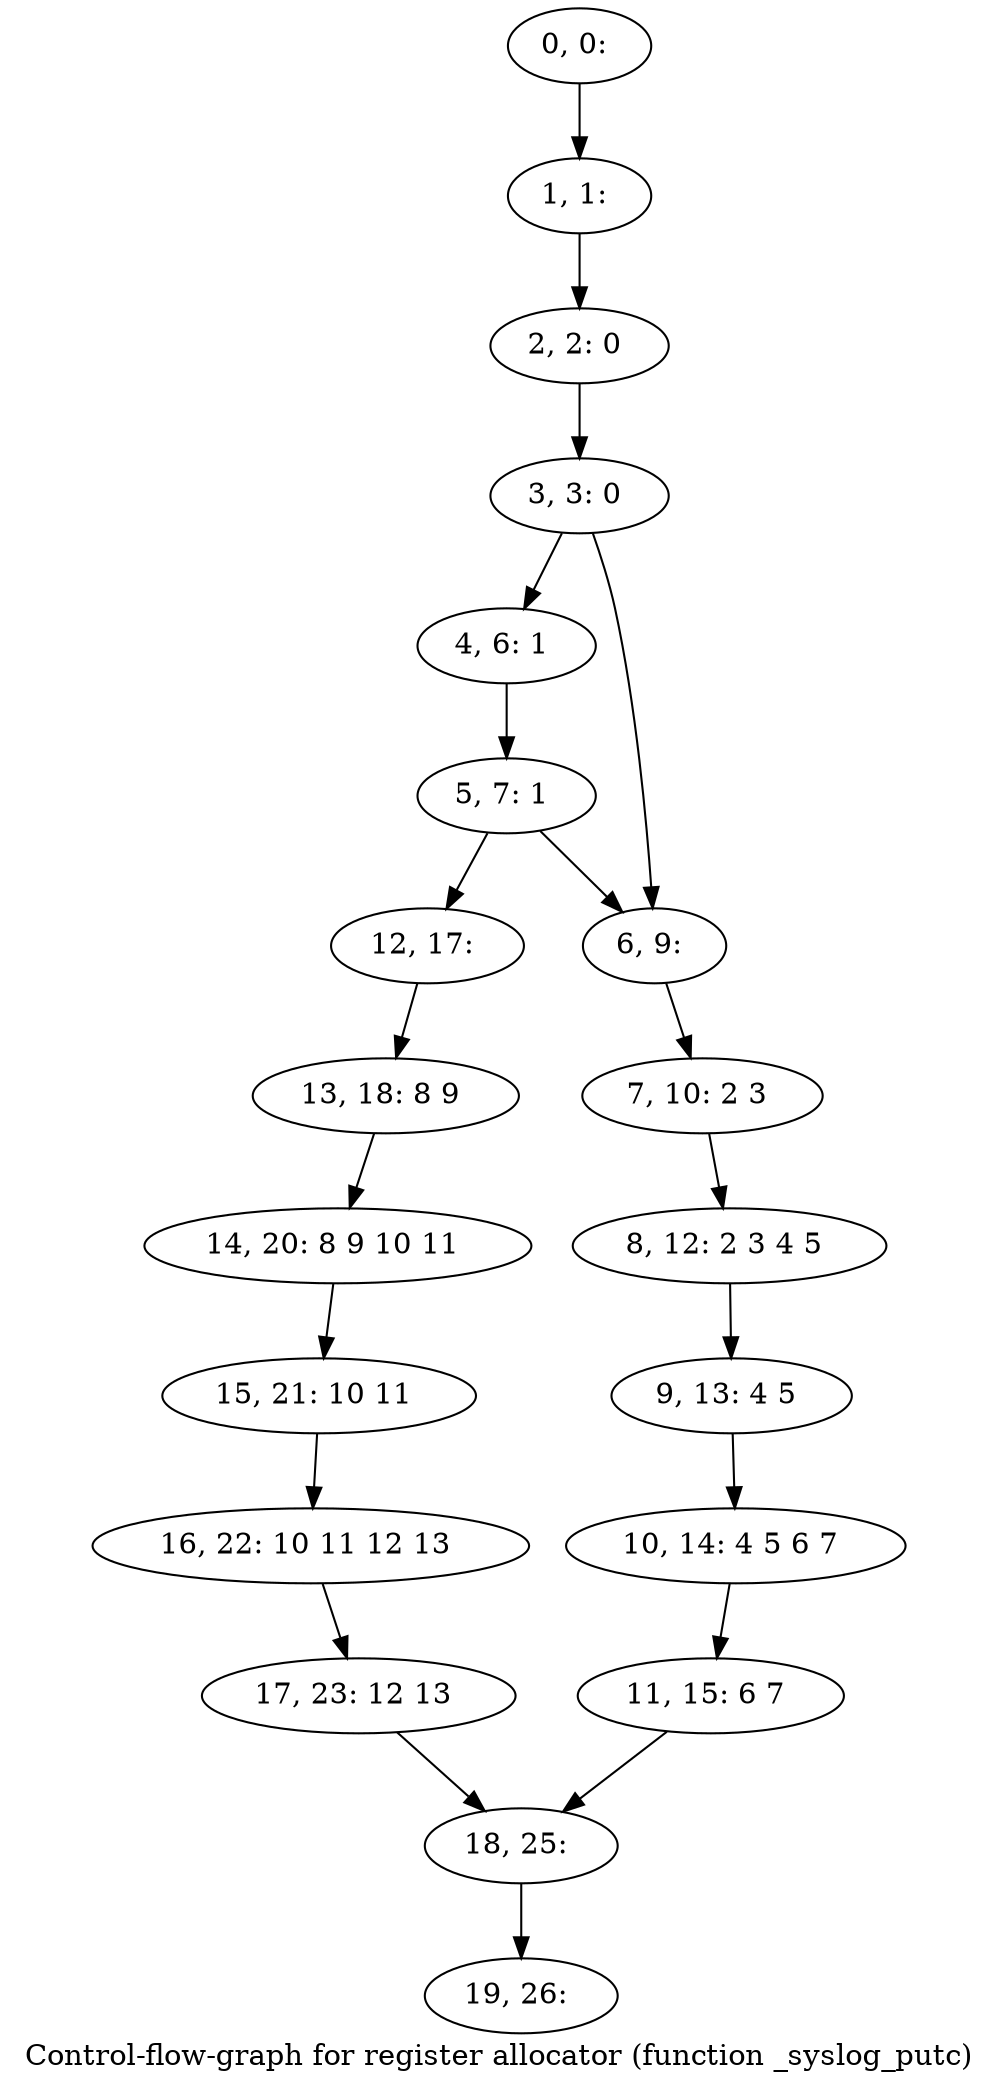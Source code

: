digraph G {
graph [label="Control-flow-graph for register allocator (function _syslog_putc)"]
0[label="0, 0: "];
1[label="1, 1: "];
2[label="2, 2: 0 "];
3[label="3, 3: 0 "];
4[label="4, 6: 1 "];
5[label="5, 7: 1 "];
6[label="6, 9: "];
7[label="7, 10: 2 3 "];
8[label="8, 12: 2 3 4 5 "];
9[label="9, 13: 4 5 "];
10[label="10, 14: 4 5 6 7 "];
11[label="11, 15: 6 7 "];
12[label="12, 17: "];
13[label="13, 18: 8 9 "];
14[label="14, 20: 8 9 10 11 "];
15[label="15, 21: 10 11 "];
16[label="16, 22: 10 11 12 13 "];
17[label="17, 23: 12 13 "];
18[label="18, 25: "];
19[label="19, 26: "];
0->1 ;
1->2 ;
2->3 ;
3->4 ;
3->6 ;
4->5 ;
5->6 ;
5->12 ;
6->7 ;
7->8 ;
8->9 ;
9->10 ;
10->11 ;
11->18 ;
12->13 ;
13->14 ;
14->15 ;
15->16 ;
16->17 ;
17->18 ;
18->19 ;
}
